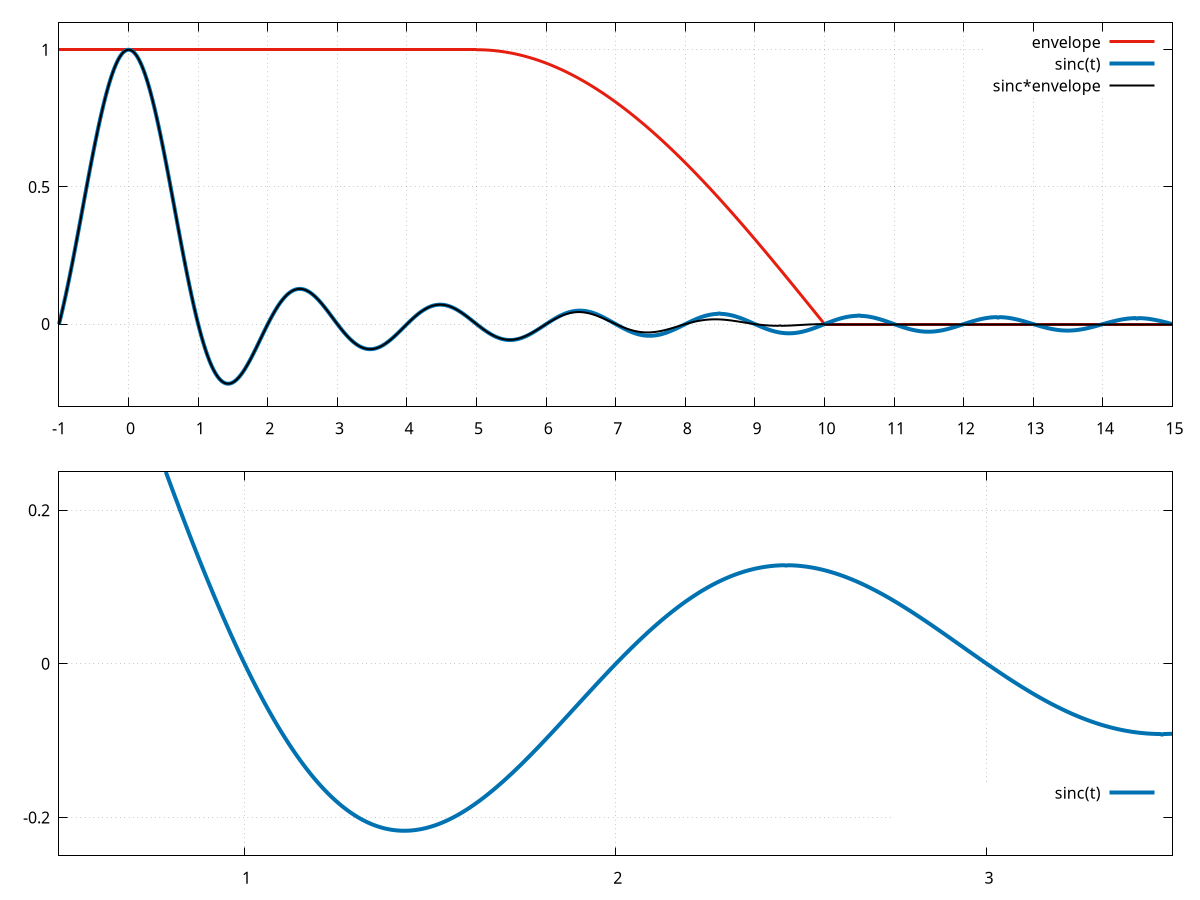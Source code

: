 set term pngcairo
set output "sinc_envelope.png"

set grid
set samples 1000
set xtics 1
sinc(x) = (x!=0)?(sin(pi*x)/(pi*x)):1

envelope(x,max)=(x<max/2.0)?(1.0):(x>max)?0:(cos(pi*(x/max-0.5)))


set multiplot layout 2,1

set ytics 0.5
plot[-1:15][-0.3:1.1] \
	envelope(x,10) lw 3 lt 7 title "envelope" ,\
	sinc(x)                lw 4 lt 6 title "sinc(t)",\
	sinc(x)*envelope(x,10) lw 2 lt 3 lc black title "sinc*envelope"

set ytics 0.2
set key bottom right
plot[0.5:3.5][-0.25:0.25] \
	"points.dat" using 1:2 w p lt 7 pt 7 ps 2 title "sampling points", \
	sinc(x)                     lw 4 lt 6            title "sinc(t)",              \
	"compare.dat" using 1:3 w l lw 3 lc black dt '-' title "optimized approximation"

unset multiplot
